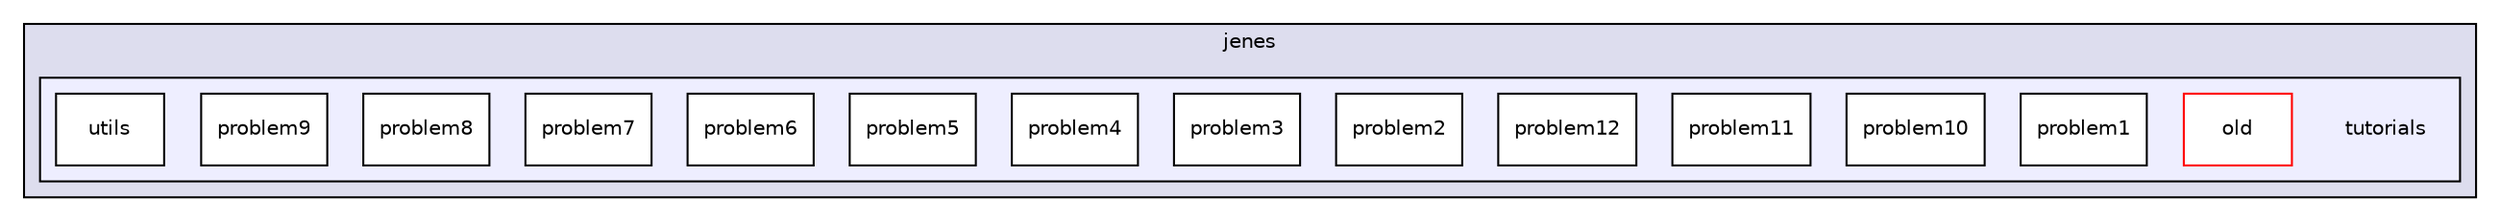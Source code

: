 digraph "C:/Users/Ayo/Desktop/jenes 2.0/src/jenes/tutorials" {
  compound=true
  node [ fontsize="10", fontname="Helvetica"];
  edge [ labelfontsize="10", labelfontname="Helvetica"];
  subgraph clusterdir_12f2200cf1e99b3d3381c7cc6a32cc41 {
    graph [ bgcolor="#ddddee", pencolor="black", label="jenes" fontname="Helvetica", fontsize="10", URL="dir_12f2200cf1e99b3d3381c7cc6a32cc41.html"]
  subgraph clusterdir_98c53756bcb1ac0f94696f1827dc85d3 {
    graph [ bgcolor="#eeeeff", pencolor="black", label="" URL="dir_98c53756bcb1ac0f94696f1827dc85d3.html"];
    dir_98c53756bcb1ac0f94696f1827dc85d3 [shape=plaintext label="tutorials"];
    dir_ef30465ad283d2c9261a48472e49d20d [shape=box label="old" color="red" fillcolor="white" style="filled" URL="dir_ef30465ad283d2c9261a48472e49d20d.html"];
    dir_8a043efa3400f2d4e114175b3c807b28 [shape=box label="problem1" color="black" fillcolor="white" style="filled" URL="dir_8a043efa3400f2d4e114175b3c807b28.html"];
    dir_10c736d04ea383d5b0fd9647d3fd1ed1 [shape=box label="problem10" color="black" fillcolor="white" style="filled" URL="dir_10c736d04ea383d5b0fd9647d3fd1ed1.html"];
    dir_220c78d183509ddd21ca70a227db31d6 [shape=box label="problem11" color="black" fillcolor="white" style="filled" URL="dir_220c78d183509ddd21ca70a227db31d6.html"];
    dir_32a8b69dfe9787a61e7d7ea6ce080360 [shape=box label="problem12" color="black" fillcolor="white" style="filled" URL="dir_32a8b69dfe9787a61e7d7ea6ce080360.html"];
    dir_844461e24a52a39459cc880d922dad92 [shape=box label="problem2" color="black" fillcolor="white" style="filled" URL="dir_844461e24a52a39459cc880d922dad92.html"];
    dir_965b794ad4c6b7117f24e578ae6872b0 [shape=box label="problem3" color="black" fillcolor="white" style="filled" URL="dir_965b794ad4c6b7117f24e578ae6872b0.html"];
    dir_da357e75e6c8cb7e92d529c4259a7c1b [shape=box label="problem4" color="black" fillcolor="white" style="filled" URL="dir_da357e75e6c8cb7e92d529c4259a7c1b.html"];
    dir_14585f7d560dac4f03c5fc03037d58fd [shape=box label="problem5" color="black" fillcolor="white" style="filled" URL="dir_14585f7d560dac4f03c5fc03037d58fd.html"];
    dir_34d122f66247e9088650d5b0b1d7200a [shape=box label="problem6" color="black" fillcolor="white" style="filled" URL="dir_34d122f66247e9088650d5b0b1d7200a.html"];
    dir_3bcc8aa9eff91cfbac41e89e44ac1761 [shape=box label="problem7" color="black" fillcolor="white" style="filled" URL="dir_3bcc8aa9eff91cfbac41e89e44ac1761.html"];
    dir_4eb68f43d19ee21d844fcef8247346db [shape=box label="problem8" color="black" fillcolor="white" style="filled" URL="dir_4eb68f43d19ee21d844fcef8247346db.html"];
    dir_c40e6450e6d5d136a63e67aebf74ec23 [shape=box label="problem9" color="black" fillcolor="white" style="filled" URL="dir_c40e6450e6d5d136a63e67aebf74ec23.html"];
    dir_6f5d2c8e2364ebd1ddb9dd360f2459b2 [shape=box label="utils" color="black" fillcolor="white" style="filled" URL="dir_6f5d2c8e2364ebd1ddb9dd360f2459b2.html"];
  }
  }
}
